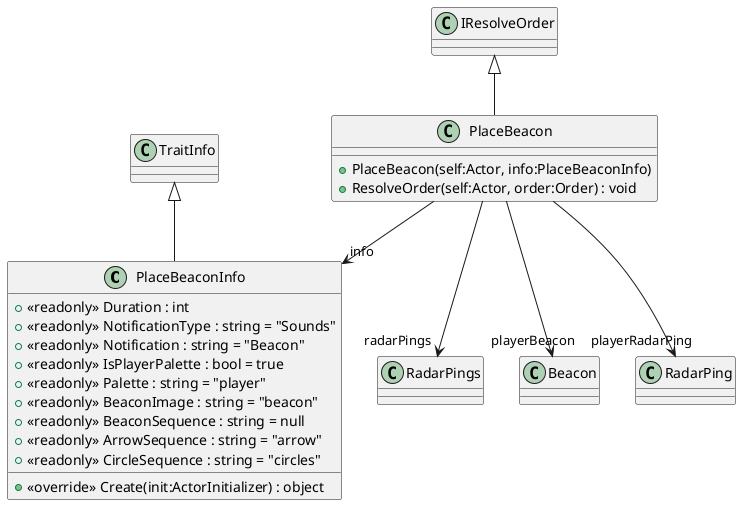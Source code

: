 @startuml
class PlaceBeaconInfo {
    + <<readonly>> Duration : int
    + <<readonly>> NotificationType : string = "Sounds"
    + <<readonly>> Notification : string = "Beacon"
    + <<readonly>> IsPlayerPalette : bool = true
    + <<readonly>> Palette : string = "player"
    + <<readonly>> BeaconImage : string = "beacon"
    + <<readonly>> BeaconSequence : string = null
    + <<readonly>> ArrowSequence : string = "arrow"
    + <<readonly>> CircleSequence : string = "circles"
    + <<override>> Create(init:ActorInitializer) : object
}
class PlaceBeacon {
    + PlaceBeacon(self:Actor, info:PlaceBeaconInfo)
    + ResolveOrder(self:Actor, order:Order) : void
}
TraitInfo <|-- PlaceBeaconInfo
IResolveOrder <|-- PlaceBeacon
PlaceBeacon --> "info" PlaceBeaconInfo
PlaceBeacon --> "radarPings" RadarPings
PlaceBeacon --> "playerBeacon" Beacon
PlaceBeacon --> "playerRadarPing" RadarPing
@enduml
